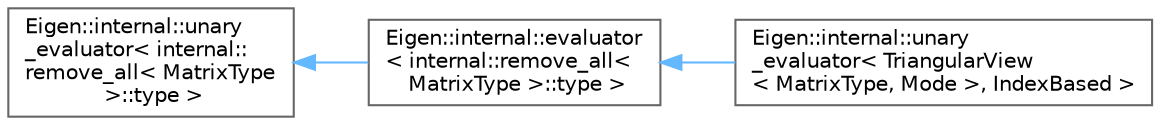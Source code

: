 digraph "Graphical Class Hierarchy"
{
 // LATEX_PDF_SIZE
  bgcolor="transparent";
  edge [fontname=Helvetica,fontsize=10,labelfontname=Helvetica,labelfontsize=10];
  node [fontname=Helvetica,fontsize=10,shape=box,height=0.2,width=0.4];
  rankdir="LR";
  Node0 [id="Node000000",label="Eigen::internal::unary\l_evaluator\< internal::\lremove_all\< MatrixType\l \>::type \>",height=0.2,width=0.4,color="grey40", fillcolor="white", style="filled",URL="$structEigen_1_1internal_1_1unary__evaluator.html",tooltip=" "];
  Node0 -> Node1 [id="edge1246_Node000000_Node000001",dir="back",color="steelblue1",style="solid",tooltip=" "];
  Node1 [id="Node000001",label="Eigen::internal::evaluator\l\< internal::remove_all\<\l MatrixType \>::type \>",height=0.2,width=0.4,color="grey40", fillcolor="white", style="filled",URL="$structEigen_1_1internal_1_1evaluator.html",tooltip=" "];
  Node1 -> Node2 [id="edge1247_Node000001_Node000002",dir="back",color="steelblue1",style="solid",tooltip=" "];
  Node2 [id="Node000002",label="Eigen::internal::unary\l_evaluator\< TriangularView\l\< MatrixType, Mode \>, IndexBased \>",height=0.2,width=0.4,color="grey40", fillcolor="white", style="filled",URL="$structEigen_1_1internal_1_1unary__evaluator_3_01TriangularView_3_01MatrixType_00_01Mode_01_4_00_01IndexBased_01_4.html",tooltip=" "];
}
